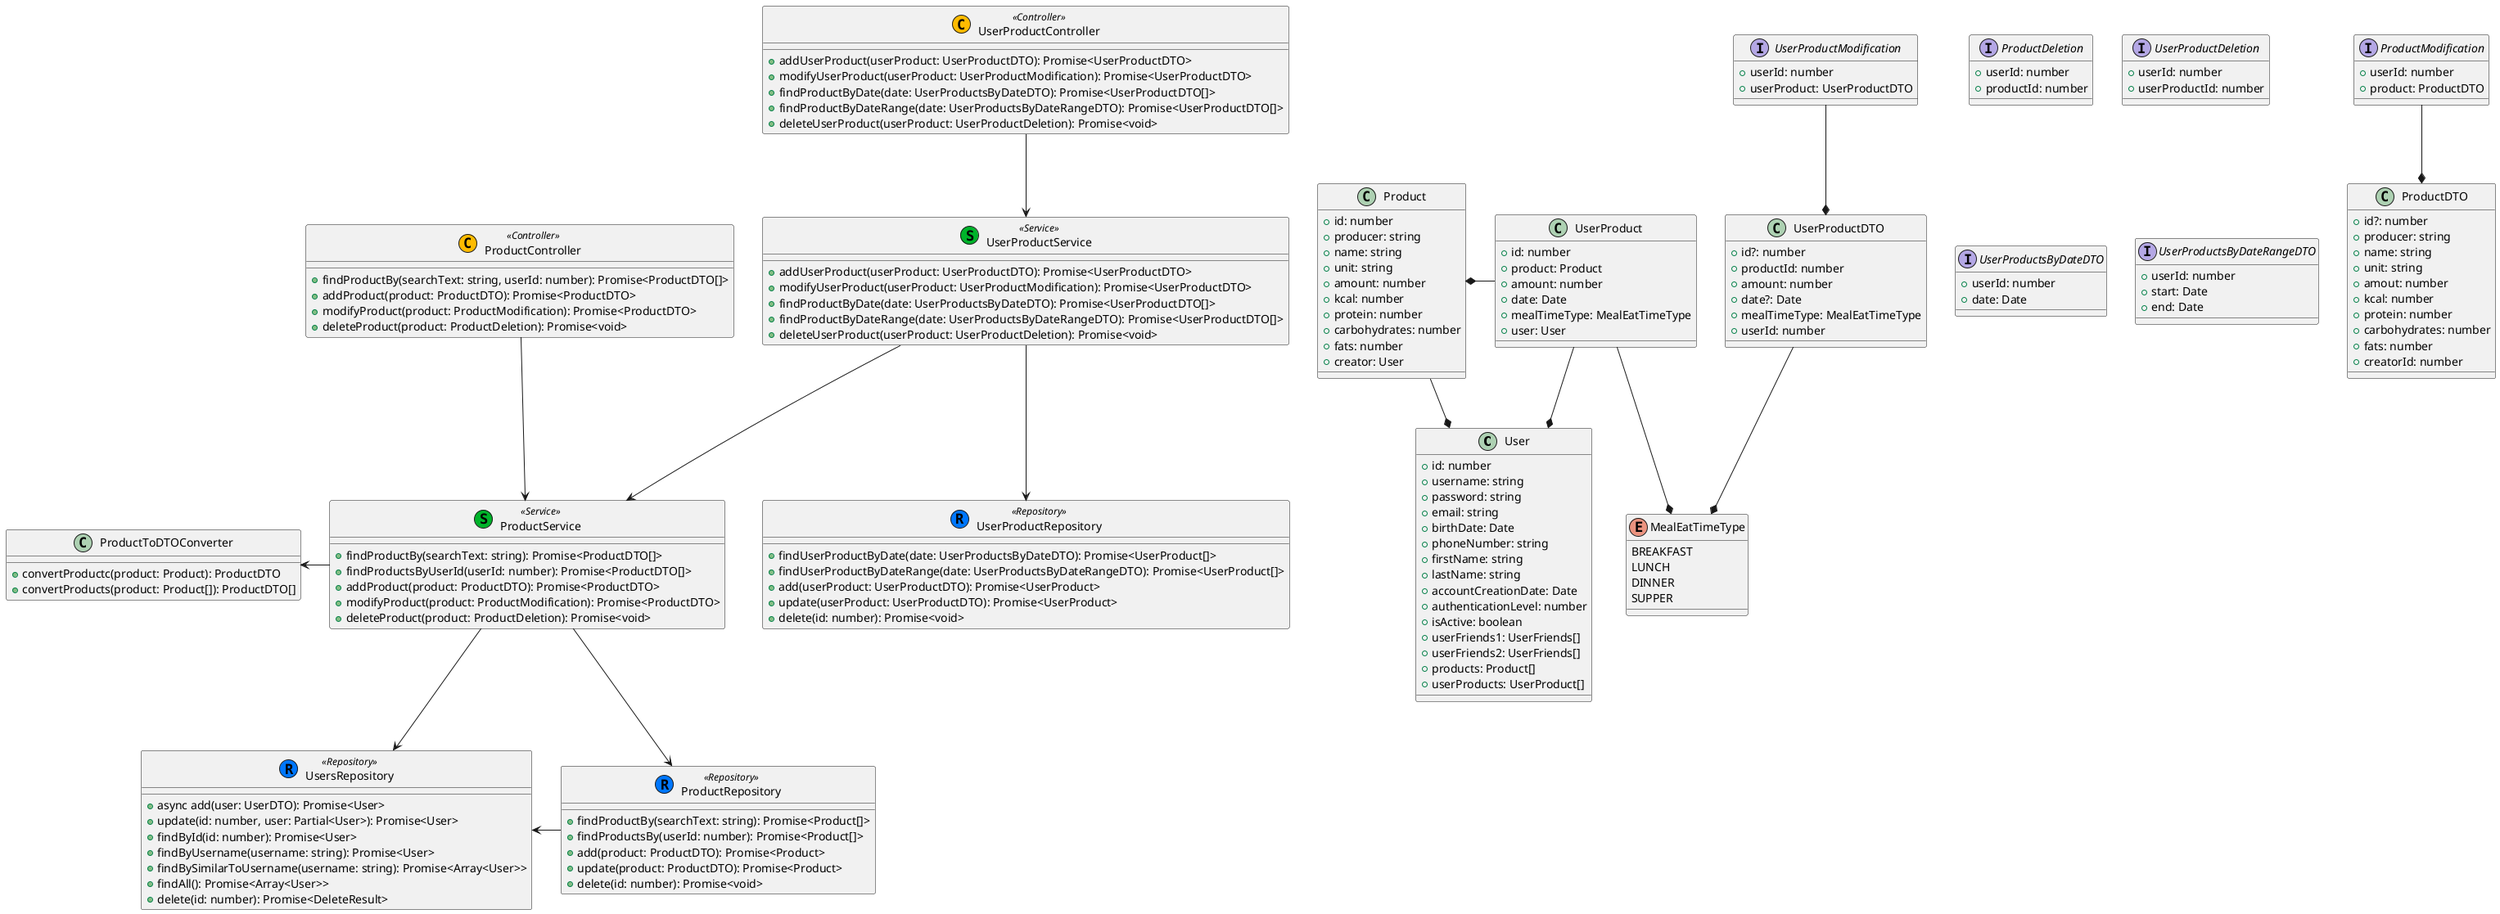 @startuml
' #ffbb00 - Controller
' #00b32a - Service
' #0077ff - Repository

' DATA STRUCTERS
class User {
    + id: number
    + username: string
    + password: string
    + email: string
    + birthDate: Date
    + phoneNumber: string
    + firstName: string
    + lastName: string
    + accountCreationDate: Date
    + authenticationLevel: number
    + isActive: boolean
    + userFriends1: UserFriends[]
    + userFriends2: UserFriends[]
    + products: Product[]
    + userProducts: UserProduct[]
}

class ProductDTO {
    + id?: number
    + producer: string
    + name: string
    + unit: string
    + amout: number
    + kcal: number
    + protein: number
    + carbohydrates: number
    + fats: number
    + creatorId: number
}

interface ProductModification {
    + userId: number
    + product: ProductDTO
}
ProductModification --* ProductDTO

interface ProductDeletion {
    + userId: number
    + productId: number
}

class Product {
    + id: number
    + producer: string
    + name: string
    + unit: string
    + amount: number
    + kcal: number
    + protein: number
    + carbohydrates: number
    + fats: number
    + creator: User
}
Product --* User

interface UserProductModification {
    + userId: number
    + userProduct: UserProductDTO
}
UserProductModification --* UserProductDTO

interface UserProductDeletion {
    + userId: number
    + userProductId: number
}

interface UserProductsByDateDTO{
    + userId: number
    + date: Date
}

interface UserProductsByDateRangeDTO{
    + userId: number
    + start: Date
    + end: Date
}

class UserProductDTO {
    + id?: number
    + productId: number
    + amount: number
    + date?: Date
    + mealTimeType: MealEatTimeType
    + userId: number
}
UserProductDTO --* MealEatTimeType

enum MealEatTimeType {
    BREAKFAST
    LUNCH
    DINNER
    SUPPER
}

class UserProduct {
    + id: number
    + product: Product
    + amount: number
    + date: Date
    + mealTimeType: MealEatTimeType
    + user: User
}
UserProduct --* User
UserProduct -left-* Product
UserProduct --* MealEatTimeType


' CODE LOGIC

class ProductController << (C, #ffbb00) Controller >> {
    + findProductBy(searchText: string, userId: number): Promise<ProductDTO[]>
    + addProduct(product: ProductDTO): Promise<ProductDTO>
    + modifyProduct(product: ProductModification): Promise<ProductDTO>
    + deleteProduct(product: ProductDeletion): Promise<void>
}
ProductController --> ProductService

class UsersRepository << (R, #0077ff) Repository >> {
    + async add(user: UserDTO): Promise<User>
    +  update(id: number, user: Partial<User>): Promise<User>
    +  findById(id: number): Promise<User>
    +  findByUsername(username: string): Promise<User>
    +  findBySimilarToUsername(username: string): Promise<Array<User>>
    +  findAll(): Promise<Array<User>>
    + delete(id: number): Promise<DeleteResult>
}

class ProductToDTOConverter {
    + convertProductc(product: Product): ProductDTO
    + convertProducts(product: Product[]): ProductDTO[]
}

class ProductService << (S, #00b32a) Service >> {
    + findProductBy(searchText: string): Promise<ProductDTO[]>
    + findProductsByUserId(userId: number): Promise<ProductDTO[]>
    + addProduct(product: ProductDTO): Promise<ProductDTO>
    + modifyProduct(product: ProductModification): Promise<ProductDTO>
    + deleteProduct(product: ProductDeletion): Promise<void>
}
ProductService --> ProductRepository
ProductService --> UsersRepository
ProductService -left-> ProductToDTOConverter

class ProductRepository << (R, #0077ff) Repository >> {
    + findProductBy(searchText: string): Promise<Product[]>
    + findProductsBy(userId: number): Promise<Product[]>
    + add(product: ProductDTO): Promise<Product>
    + update(product: ProductDTO): Promise<Product>
    + delete(id: number): Promise<void>
}
ProductRepository -left-> UsersRepository

class UserProductController << (C, #ffbb00) Controller >> {
    + addUserProduct(userProduct: UserProductDTO): Promise<UserProductDTO>
    + modifyUserProduct(userProduct: UserProductModification): Promise<UserProductDTO>
    + findProductByDate(date: UserProductsByDateDTO): Promise<UserProductDTO[]>
    + findProductByDateRange(date: UserProductsByDateRangeDTO): Promise<UserProductDTO[]>
    + deleteUserProduct(userProduct: UserProductDeletion): Promise<void>
}
UserProductController --> UserProductService

class UserProductService << (S, #00b32a) Service >> {
    + addUserProduct(userProduct: UserProductDTO): Promise<UserProductDTO>
    + modifyUserProduct(userProduct: UserProductModification): Promise<UserProductDTO>
    + findProductByDate(date: UserProductsByDateDTO): Promise<UserProductDTO[]>
    + findProductByDateRange(date: UserProductsByDateRangeDTO): Promise<UserProductDTO[]>
    + deleteUserProduct(userProduct: UserProductDeletion): Promise<void>
}
UserProductService --> UserProductRepository
UserProductService --> ProductService

class UserProductRepository << (R, #0077ff) Repository >> {
    + findUserProductByDate(date: UserProductsByDateDTO): Promise<UserProduct[]>
    + findUserProductByDateRange(date: UserProductsByDateRangeDTO): Promise<UserProduct[]>
    + add(userProduct: UserProductDTO): Promise<UserProduct>
    + update(userProduct: UserProductDTO): Promise<UserProduct>
    + delete(id: number): Promise<void>
}
@enduml